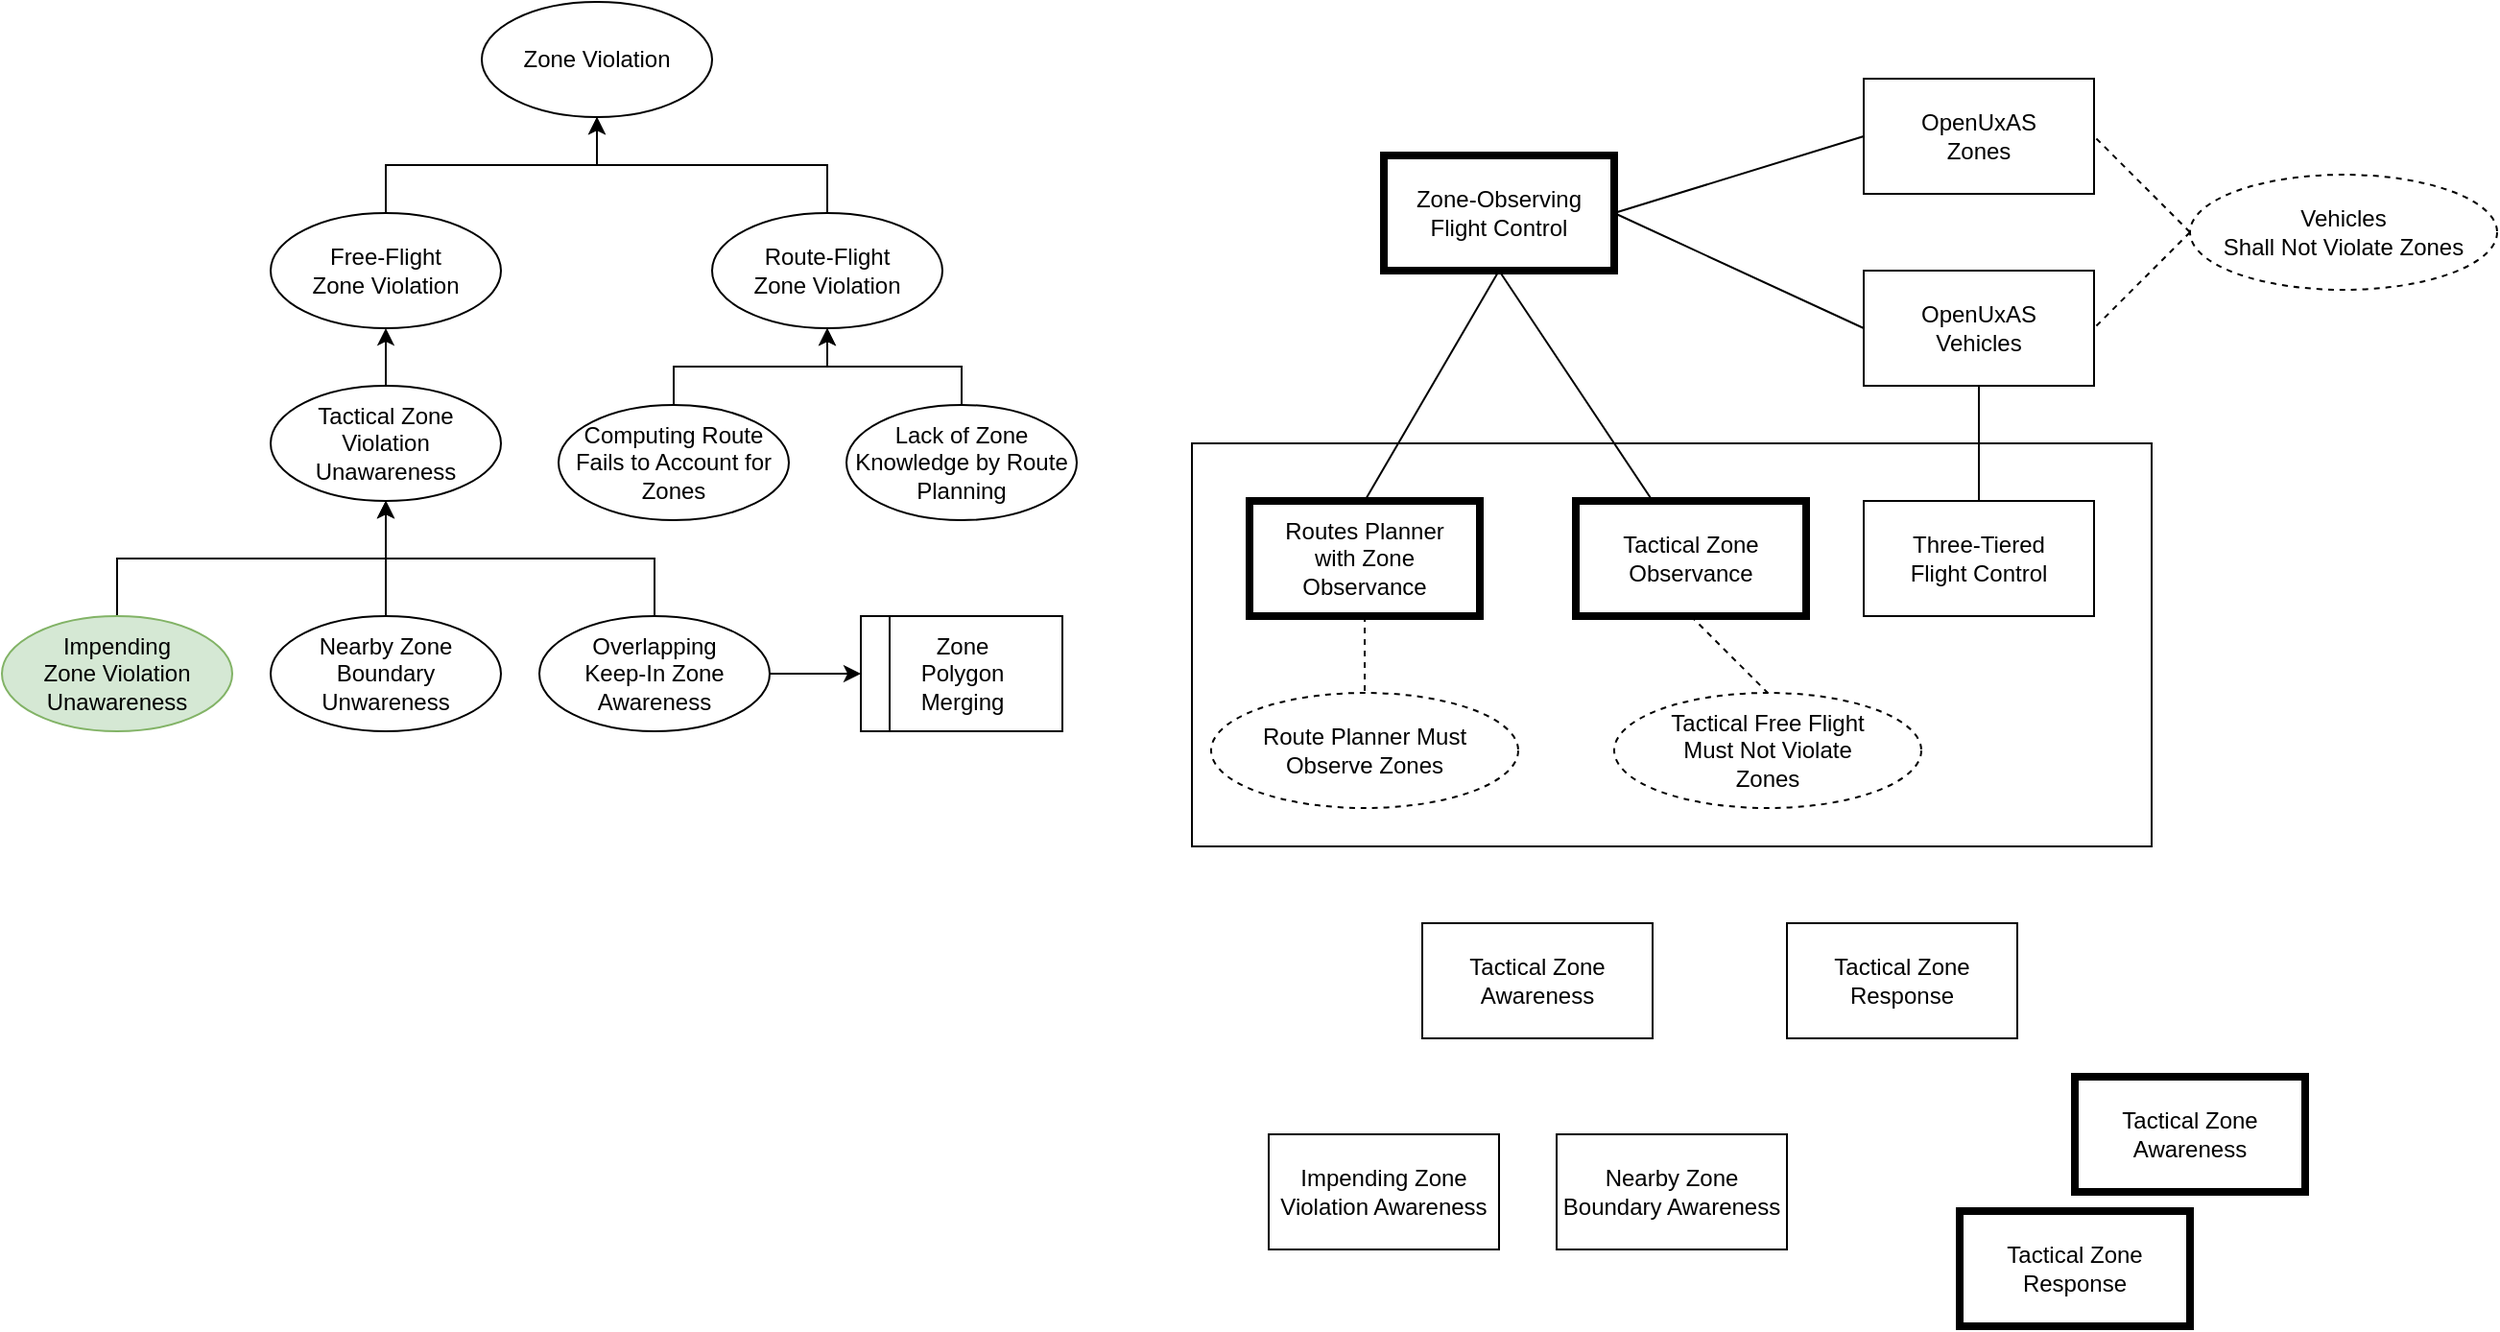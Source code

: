 <mxfile version="24.6.4" type="device">
  <diagram name="Page-1" id="S6qodzWcR235S5HdwQ7s">
    <mxGraphModel dx="1292" dy="811" grid="1" gridSize="10" guides="1" tooltips="1" connect="1" arrows="1" fold="1" page="1" pageScale="1" pageWidth="600" pageHeight="400" math="0" shadow="0">
      <root>
        <mxCell id="0" />
        <mxCell id="1" parent="0" />
        <mxCell id="H7EjSrxgupJgMw0YifO5-24" value="" style="rounded=0;whiteSpace=wrap;html=1;" parent="1" vertex="1">
          <mxGeometry x="630" y="240" width="500" height="210" as="geometry" />
        </mxCell>
        <mxCell id="HQJh28wRU9YX6V6UqWqC-7" style="edgeStyle=orthogonalEdgeStyle;rounded=0;orthogonalLoop=1;jettySize=auto;html=1;exitX=0.5;exitY=0;exitDx=0;exitDy=0;entryX=0.5;entryY=1;entryDx=0;entryDy=0;" parent="1" source="HQJh28wRU9YX6V6UqWqC-30" target="HQJh28wRU9YX6V6UqWqC-29" edge="1">
          <mxGeometry relative="1" as="geometry" />
        </mxCell>
        <mxCell id="HQJh28wRU9YX6V6UqWqC-9" style="edgeStyle=orthogonalEdgeStyle;rounded=0;orthogonalLoop=1;jettySize=auto;html=1;exitX=0.5;exitY=0;exitDx=0;exitDy=0;" parent="1" source="HQJh28wRU9YX6V6UqWqC-29" target="HQJh28wRU9YX6V6UqWqC-26" edge="1">
          <mxGeometry relative="1" as="geometry" />
        </mxCell>
        <mxCell id="HQJh28wRU9YX6V6UqWqC-10" style="edgeStyle=orthogonalEdgeStyle;rounded=0;orthogonalLoop=1;jettySize=auto;html=1;exitX=0.5;exitY=0;exitDx=0;exitDy=0;entryX=0.5;entryY=1;entryDx=0;entryDy=0;" parent="1" source="HQJh28wRU9YX6V6UqWqC-26" target="HQJh28wRU9YX6V6UqWqC-24" edge="1">
          <mxGeometry relative="1" as="geometry" />
        </mxCell>
        <mxCell id="HQJh28wRU9YX6V6UqWqC-8" style="edgeStyle=orthogonalEdgeStyle;rounded=0;orthogonalLoop=1;jettySize=auto;html=1;exitX=0.5;exitY=0;exitDx=0;exitDy=0;entryX=0.5;entryY=1;entryDx=0;entryDy=0;" parent="1" source="HQJh28wRU9YX6V6UqWqC-31" target="HQJh28wRU9YX6V6UqWqC-29" edge="1">
          <mxGeometry relative="1" as="geometry" />
        </mxCell>
        <mxCell id="HQJh28wRU9YX6V6UqWqC-12" style="edgeStyle=orthogonalEdgeStyle;rounded=0;orthogonalLoop=1;jettySize=auto;html=1;exitX=0.5;exitY=0;exitDx=0;exitDy=0;entryX=0.5;entryY=1;entryDx=0;entryDy=0;" parent="1" source="HQJh28wRU9YX6V6UqWqC-25" target="HQJh28wRU9YX6V6UqWqC-24" edge="1">
          <mxGeometry relative="1" as="geometry" />
        </mxCell>
        <mxCell id="HQJh28wRU9YX6V6UqWqC-16" style="edgeStyle=orthogonalEdgeStyle;rounded=0;orthogonalLoop=1;jettySize=auto;html=1;exitX=0.5;exitY=0;exitDx=0;exitDy=0;" parent="1" source="HQJh28wRU9YX6V6UqWqC-27" target="HQJh28wRU9YX6V6UqWqC-25" edge="1">
          <mxGeometry relative="1" as="geometry">
            <mxPoint x="360" y="220" as="sourcePoint" />
          </mxGeometry>
        </mxCell>
        <mxCell id="HQJh28wRU9YX6V6UqWqC-17" style="edgeStyle=orthogonalEdgeStyle;rounded=0;orthogonalLoop=1;jettySize=auto;html=1;exitX=0.5;exitY=0;exitDx=0;exitDy=0;entryX=0.5;entryY=1;entryDx=0;entryDy=0;" parent="1" source="HQJh28wRU9YX6V6UqWqC-28" target="HQJh28wRU9YX6V6UqWqC-25" edge="1">
          <mxGeometry relative="1" as="geometry">
            <mxPoint x="430" y="180" as="targetPoint" />
            <mxPoint x="510" y="220" as="sourcePoint" />
          </mxGeometry>
        </mxCell>
        <mxCell id="HQJh28wRU9YX6V6UqWqC-19" style="edgeStyle=orthogonalEdgeStyle;rounded=0;orthogonalLoop=1;jettySize=auto;html=1;exitX=0.5;exitY=0;exitDx=0;exitDy=0;entryX=0.5;entryY=1;entryDx=0;entryDy=0;" parent="1" source="HQJh28wRU9YX6V6UqWqC-32" target="HQJh28wRU9YX6V6UqWqC-29" edge="1">
          <mxGeometry relative="1" as="geometry" />
        </mxCell>
        <mxCell id="HQJh28wRU9YX6V6UqWqC-24" value="Zone Violation" style="ellipse;whiteSpace=wrap;html=1;" parent="1" vertex="1">
          <mxGeometry x="260" y="10" width="120" height="60" as="geometry" />
        </mxCell>
        <mxCell id="HQJh28wRU9YX6V6UqWqC-25" value="Route-Flight&lt;br style=&quot;border-color: var(--border-color);&quot;&gt;Zone Violation" style="ellipse;whiteSpace=wrap;html=1;" parent="1" vertex="1">
          <mxGeometry x="380" y="120" width="120" height="60" as="geometry" />
        </mxCell>
        <mxCell id="HQJh28wRU9YX6V6UqWqC-26" value="Free-Flight&lt;br style=&quot;border-color: var(--border-color);&quot;&gt;Zone Violation" style="ellipse;whiteSpace=wrap;html=1;" parent="1" vertex="1">
          <mxGeometry x="150" y="120" width="120" height="60" as="geometry" />
        </mxCell>
        <mxCell id="HQJh28wRU9YX6V6UqWqC-27" value="Computing Route Fails to Account for Zones" style="ellipse;whiteSpace=wrap;html=1;" parent="1" vertex="1">
          <mxGeometry x="300" y="220" width="120" height="60" as="geometry" />
        </mxCell>
        <mxCell id="HQJh28wRU9YX6V6UqWqC-28" value="Lack of Zone Knowledge by Route Planning" style="ellipse;whiteSpace=wrap;html=1;" parent="1" vertex="1">
          <mxGeometry x="450" y="220" width="120" height="60" as="geometry" />
        </mxCell>
        <mxCell id="HQJh28wRU9YX6V6UqWqC-29" value="Tactical Zone Violation Unawareness" style="ellipse;whiteSpace=wrap;html=1;" parent="1" vertex="1">
          <mxGeometry x="150" y="210" width="120" height="60" as="geometry" />
        </mxCell>
        <mxCell id="HQJh28wRU9YX6V6UqWqC-30" value="Impending&lt;br&gt;Zone Violation&lt;br&gt;Unawareness" style="ellipse;whiteSpace=wrap;html=1;fillColor=#d5e8d4;strokeColor=#82b366;" parent="1" vertex="1">
          <mxGeometry x="10" y="330" width="120" height="60" as="geometry" />
        </mxCell>
        <mxCell id="HQJh28wRU9YX6V6UqWqC-31" value="Nearby Zone Boundary&lt;br&gt;Unwareness" style="ellipse;whiteSpace=wrap;html=1;" parent="1" vertex="1">
          <mxGeometry x="150" y="330" width="120" height="60" as="geometry" />
        </mxCell>
        <mxCell id="HQJh28wRU9YX6V6UqWqC-35" style="edgeStyle=orthogonalEdgeStyle;rounded=0;orthogonalLoop=1;jettySize=auto;html=1;exitX=1;exitY=0.5;exitDx=0;exitDy=0;" parent="1" source="HQJh28wRU9YX6V6UqWqC-32" target="HQJh28wRU9YX6V6UqWqC-33" edge="1">
          <mxGeometry relative="1" as="geometry" />
        </mxCell>
        <mxCell id="HQJh28wRU9YX6V6UqWqC-32" value="Overlapping&lt;br&gt;Keep-In Zone&lt;br&gt;Awareness" style="ellipse;whiteSpace=wrap;html=1;" parent="1" vertex="1">
          <mxGeometry x="290" y="330" width="120" height="60" as="geometry" />
        </mxCell>
        <mxCell id="HQJh28wRU9YX6V6UqWqC-33" value="Zone &lt;br&gt;Polygon&lt;br&gt;Merging" style="shape=internalStorage;whiteSpace=wrap;html=1;backgroundOutline=1;dx=15;dy=0;" parent="1" vertex="1">
          <mxGeometry x="457.5" y="330" width="105" height="60" as="geometry" />
        </mxCell>
        <mxCell id="H7EjSrxgupJgMw0YifO5-28" style="rounded=0;orthogonalLoop=1;jettySize=auto;html=1;exitX=0.5;exitY=1;exitDx=0;exitDy=0;endArrow=none;endFill=0;" parent="1" source="H7EjSrxgupJgMw0YifO5-2" target="H7EjSrxgupJgMw0YifO5-23" edge="1">
          <mxGeometry relative="1" as="geometry" />
        </mxCell>
        <mxCell id="H7EjSrxgupJgMw0YifO5-2" value="OpenUxAS&lt;br&gt;Vehicles" style="rounded=0;whiteSpace=wrap;html=1;" parent="1" vertex="1">
          <mxGeometry x="980" y="150" width="120" height="60" as="geometry" />
        </mxCell>
        <mxCell id="H7EjSrxgupJgMw0YifO5-3" value="OpenUxAS&lt;br&gt;Zones" style="rounded=0;whiteSpace=wrap;html=1;" parent="1" vertex="1">
          <mxGeometry x="980" y="50" width="120" height="60" as="geometry" />
        </mxCell>
        <mxCell id="H7EjSrxgupJgMw0YifO5-8" style="rounded=0;orthogonalLoop=1;jettySize=auto;html=1;exitX=0;exitY=0.5;exitDx=0;exitDy=0;entryX=1;entryY=0.5;entryDx=0;entryDy=0;dashed=1;endArrow=none;endFill=0;" parent="1" source="H7EjSrxgupJgMw0YifO5-6" target="H7EjSrxgupJgMw0YifO5-3" edge="1">
          <mxGeometry relative="1" as="geometry" />
        </mxCell>
        <mxCell id="H7EjSrxgupJgMw0YifO5-9" style="rounded=0;orthogonalLoop=1;jettySize=auto;html=1;exitX=0;exitY=0.5;exitDx=0;exitDy=0;entryX=1;entryY=0.5;entryDx=0;entryDy=0;endArrow=none;endFill=0;dashed=1;" parent="1" source="H7EjSrxgupJgMw0YifO5-6" target="H7EjSrxgupJgMw0YifO5-2" edge="1">
          <mxGeometry relative="1" as="geometry" />
        </mxCell>
        <mxCell id="H7EjSrxgupJgMw0YifO5-6" value="Vehicles&lt;br&gt;Shall Not Violate Zones" style="ellipse;whiteSpace=wrap;html=1;dashed=1;" parent="1" vertex="1">
          <mxGeometry x="1150" y="100" width="160" height="60" as="geometry" />
        </mxCell>
        <mxCell id="H7EjSrxgupJgMw0YifO5-26" style="rounded=0;orthogonalLoop=1;jettySize=auto;html=1;exitX=0.5;exitY=1;exitDx=0;exitDy=0;entryX=0.5;entryY=0;entryDx=0;entryDy=0;dashed=1;endArrow=none;endFill=0;" parent="1" source="H7EjSrxgupJgMw0YifO5-10" target="H7EjSrxgupJgMw0YifO5-17" edge="1">
          <mxGeometry relative="1" as="geometry" />
        </mxCell>
        <mxCell id="H7EjSrxgupJgMw0YifO5-10" value="Routes Planner&lt;br&gt;with Zone&lt;br&gt;Observance" style="rounded=0;whiteSpace=wrap;html=1;strokeWidth=4;" parent="1" vertex="1">
          <mxGeometry x="660" y="270" width="120" height="60" as="geometry" />
        </mxCell>
        <mxCell id="H7EjSrxgupJgMw0YifO5-27" style="rounded=0;orthogonalLoop=1;jettySize=auto;html=1;exitX=0.5;exitY=1;exitDx=0;exitDy=0;entryX=0.5;entryY=0;entryDx=0;entryDy=0;endArrow=none;endFill=0;dashed=1;" parent="1" source="H7EjSrxgupJgMw0YifO5-11" target="H7EjSrxgupJgMw0YifO5-18" edge="1">
          <mxGeometry relative="1" as="geometry" />
        </mxCell>
        <mxCell id="H7EjSrxgupJgMw0YifO5-11" value="Tactical Zone Observance" style="rounded=0;whiteSpace=wrap;html=1;strokeWidth=4;" parent="1" vertex="1">
          <mxGeometry x="830" y="270" width="120" height="60" as="geometry" />
        </mxCell>
        <mxCell id="H7EjSrxgupJgMw0YifO5-14" value="" style="endArrow=none;html=1;rounded=0;exitX=1;exitY=0.5;exitDx=0;exitDy=0;entryX=0;entryY=0.5;entryDx=0;entryDy=0;" parent="1" source="H7EjSrxgupJgMw0YifO5-19" target="H7EjSrxgupJgMw0YifO5-3" edge="1">
          <mxGeometry width="50" height="50" relative="1" as="geometry">
            <mxPoint x="1170" y="-40" as="sourcePoint" />
            <mxPoint x="1220" y="-90" as="targetPoint" />
          </mxGeometry>
        </mxCell>
        <mxCell id="H7EjSrxgupJgMw0YifO5-15" value="" style="endArrow=none;html=1;rounded=0;exitX=1;exitY=0.5;exitDx=0;exitDy=0;entryX=0;entryY=0.5;entryDx=0;entryDy=0;" parent="1" source="H7EjSrxgupJgMw0YifO5-19" target="H7EjSrxgupJgMw0YifO5-2" edge="1">
          <mxGeometry width="50" height="50" relative="1" as="geometry">
            <mxPoint x="1170" y="-40" as="sourcePoint" />
            <mxPoint x="1220" y="-90" as="targetPoint" />
          </mxGeometry>
        </mxCell>
        <mxCell id="H7EjSrxgupJgMw0YifO5-17" value="Route Planner Must&lt;br&gt;Observe Zones" style="ellipse;whiteSpace=wrap;html=1;dashed=1;" parent="1" vertex="1">
          <mxGeometry x="640" y="370" width="160" height="60" as="geometry" />
        </mxCell>
        <mxCell id="H7EjSrxgupJgMw0YifO5-18" value="Tactical Free Flight&lt;br&gt;Must Not Violate&lt;br&gt;Zones" style="ellipse;whiteSpace=wrap;html=1;dashed=1;" parent="1" vertex="1">
          <mxGeometry x="850" y="370" width="160" height="60" as="geometry" />
        </mxCell>
        <mxCell id="H7EjSrxgupJgMw0YifO5-21" style="rounded=0;orthogonalLoop=1;jettySize=auto;html=1;exitX=0.5;exitY=1;exitDx=0;exitDy=0;entryX=0.5;entryY=0;entryDx=0;entryDy=0;endArrow=none;endFill=0;" parent="1" source="H7EjSrxgupJgMw0YifO5-19" target="H7EjSrxgupJgMw0YifO5-10" edge="1">
          <mxGeometry relative="1" as="geometry" />
        </mxCell>
        <mxCell id="H7EjSrxgupJgMw0YifO5-22" style="rounded=0;orthogonalLoop=1;jettySize=auto;html=1;exitX=0.5;exitY=1;exitDx=0;exitDy=0;endArrow=none;endFill=0;" parent="1" source="H7EjSrxgupJgMw0YifO5-19" target="H7EjSrxgupJgMw0YifO5-11" edge="1">
          <mxGeometry relative="1" as="geometry" />
        </mxCell>
        <mxCell id="H7EjSrxgupJgMw0YifO5-19" value="Zone-Observing&lt;br&gt;Flight Control" style="rounded=0;whiteSpace=wrap;html=1;strokeWidth=4;" parent="1" vertex="1">
          <mxGeometry x="730" y="90" width="120" height="60" as="geometry" />
        </mxCell>
        <mxCell id="H7EjSrxgupJgMw0YifO5-23" value="Three-Tiered&lt;br&gt;Flight Control" style="rounded=0;whiteSpace=wrap;html=1;" parent="1" vertex="1">
          <mxGeometry x="980" y="270" width="120" height="60" as="geometry" />
        </mxCell>
        <mxCell id="H7EjSrxgupJgMw0YifO5-30" value="Tactical Zone Awareness" style="rounded=0;whiteSpace=wrap;html=1;strokeWidth=4;" parent="1" vertex="1">
          <mxGeometry x="1090" y="570" width="120" height="60" as="geometry" />
        </mxCell>
        <mxCell id="H7EjSrxgupJgMw0YifO5-31" value="Tactical Zone&lt;br&gt;Response" style="rounded=0;whiteSpace=wrap;html=1;strokeWidth=4;" parent="1" vertex="1">
          <mxGeometry x="1030" y="640" width="120" height="60" as="geometry" />
        </mxCell>
        <mxCell id="H7EjSrxgupJgMw0YifO5-32" value="Tactical Zone Awareness" style="rounded=0;whiteSpace=wrap;html=1;" parent="1" vertex="1">
          <mxGeometry x="750" y="490" width="120" height="60" as="geometry" />
        </mxCell>
        <mxCell id="H7EjSrxgupJgMw0YifO5-33" value="Tactical Zone Response" style="rounded=0;whiteSpace=wrap;html=1;" parent="1" vertex="1">
          <mxGeometry x="940" y="490" width="120" height="60" as="geometry" />
        </mxCell>
        <mxCell id="H7EjSrxgupJgMw0YifO5-34" value="Impending Zone Violation Awareness" style="rounded=0;whiteSpace=wrap;html=1;" parent="1" vertex="1">
          <mxGeometry x="670" y="600" width="120" height="60" as="geometry" />
        </mxCell>
        <mxCell id="H7EjSrxgupJgMw0YifO5-35" value="Nearby Zone Boundary Awareness" style="rounded=0;whiteSpace=wrap;html=1;" parent="1" vertex="1">
          <mxGeometry x="820" y="600" width="120" height="60" as="geometry" />
        </mxCell>
      </root>
    </mxGraphModel>
  </diagram>
</mxfile>
